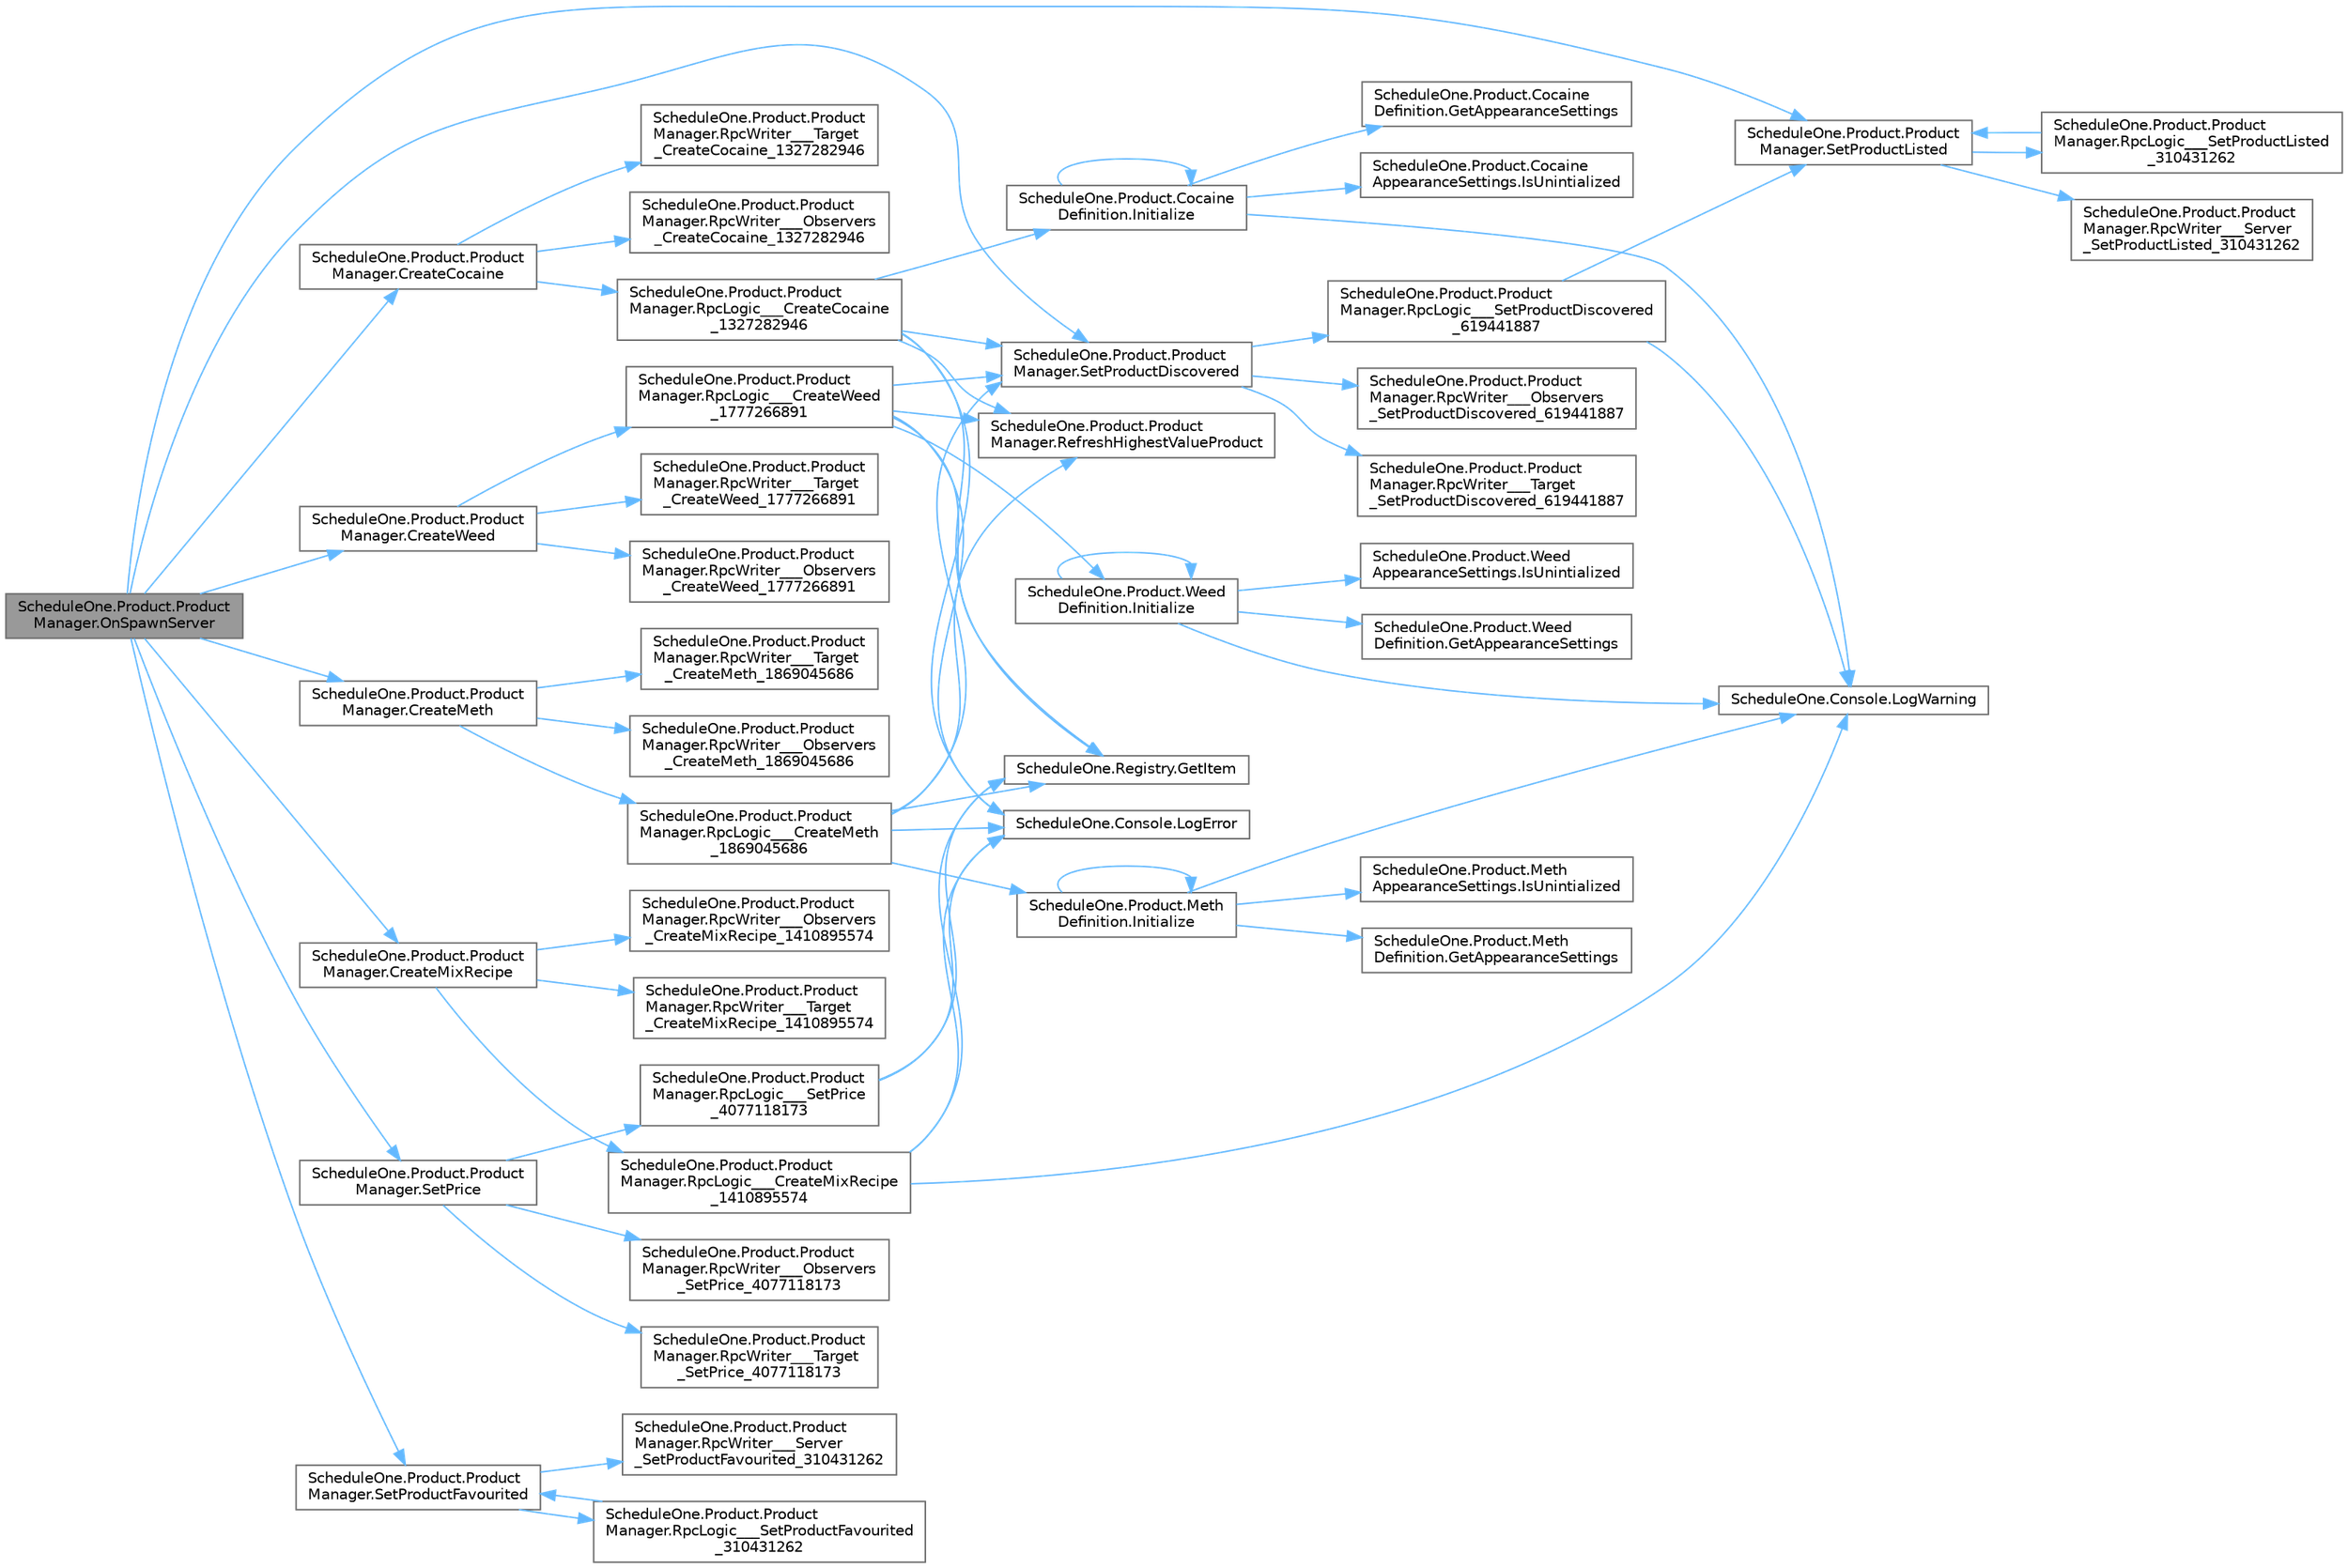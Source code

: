 digraph "ScheduleOne.Product.ProductManager.OnSpawnServer"
{
 // LATEX_PDF_SIZE
  bgcolor="transparent";
  edge [fontname=Helvetica,fontsize=10,labelfontname=Helvetica,labelfontsize=10];
  node [fontname=Helvetica,fontsize=10,shape=box,height=0.2,width=0.4];
  rankdir="LR";
  Node1 [id="Node000001",label="ScheduleOne.Product.Product\lManager.OnSpawnServer",height=0.2,width=0.4,color="gray40", fillcolor="grey60", style="filled", fontcolor="black",tooltip=" "];
  Node1 -> Node2 [id="edge1_Node000001_Node000002",color="steelblue1",style="solid",tooltip=" "];
  Node2 [id="Node000002",label="ScheduleOne.Product.Product\lManager.CreateCocaine",height=0.2,width=0.4,color="grey40", fillcolor="white", style="filled",URL="$class_schedule_one_1_1_product_1_1_product_manager.html#a15a2d0395e47f691931843dbe9b60d3d",tooltip=" "];
  Node2 -> Node3 [id="edge2_Node000002_Node000003",color="steelblue1",style="solid",tooltip=" "];
  Node3 [id="Node000003",label="ScheduleOne.Product.Product\lManager.RpcLogic___CreateCocaine\l_1327282946",height=0.2,width=0.4,color="grey40", fillcolor="white", style="filled",URL="$class_schedule_one_1_1_product_1_1_product_manager.html#ab089b601a928ce7f7f6827823f2548e0",tooltip=" "];
  Node3 -> Node4 [id="edge3_Node000003_Node000004",color="steelblue1",style="solid",tooltip=" "];
  Node4 [id="Node000004",label="ScheduleOne.Registry.GetItem",height=0.2,width=0.4,color="grey40", fillcolor="white", style="filled",URL="$class_schedule_one_1_1_registry.html#ad08d598935d9438bdd2e1884e18de07c",tooltip=" "];
  Node3 -> Node5 [id="edge4_Node000003_Node000005",color="steelblue1",style="solid",tooltip=" "];
  Node5 [id="Node000005",label="ScheduleOne.Product.Cocaine\lDefinition.Initialize",height=0.2,width=0.4,color="grey40", fillcolor="white", style="filled",URL="$class_schedule_one_1_1_product_1_1_cocaine_definition.html#aa39e9c7b933b454e19d156c9bca00a66",tooltip=" "];
  Node5 -> Node6 [id="edge5_Node000005_Node000006",color="steelblue1",style="solid",tooltip=" "];
  Node6 [id="Node000006",label="ScheduleOne.Product.Cocaine\lDefinition.GetAppearanceSettings",height=0.2,width=0.4,color="grey40", fillcolor="white", style="filled",URL="$class_schedule_one_1_1_product_1_1_cocaine_definition.html#a1550ee2c681650701f3fe15ffc4c2d00",tooltip=" "];
  Node5 -> Node5 [id="edge6_Node000005_Node000005",color="steelblue1",style="solid",tooltip=" "];
  Node5 -> Node7 [id="edge7_Node000005_Node000007",color="steelblue1",style="solid",tooltip=" "];
  Node7 [id="Node000007",label="ScheduleOne.Product.Cocaine\lAppearanceSettings.IsUnintialized",height=0.2,width=0.4,color="grey40", fillcolor="white", style="filled",URL="$class_schedule_one_1_1_product_1_1_cocaine_appearance_settings.html#a2548a6cb801a7587604a6cd1bcb43a6a",tooltip=" "];
  Node5 -> Node8 [id="edge8_Node000005_Node000008",color="steelblue1",style="solid",tooltip=" "];
  Node8 [id="Node000008",label="ScheduleOne.Console.LogWarning",height=0.2,width=0.4,color="grey40", fillcolor="white", style="filled",URL="$class_schedule_one_1_1_console.html#a4af4a471d16b1029b44a8121bf41d45c",tooltip=" "];
  Node3 -> Node9 [id="edge9_Node000003_Node000009",color="steelblue1",style="solid",tooltip=" "];
  Node9 [id="Node000009",label="ScheduleOne.Console.LogError",height=0.2,width=0.4,color="grey40", fillcolor="white", style="filled",URL="$class_schedule_one_1_1_console.html#af815c154f3082a5bf25f62c7cc93fad2",tooltip=" "];
  Node3 -> Node10 [id="edge10_Node000003_Node000010",color="steelblue1",style="solid",tooltip=" "];
  Node10 [id="Node000010",label="ScheduleOne.Product.Product\lManager.RefreshHighestValueProduct",height=0.2,width=0.4,color="grey40", fillcolor="white", style="filled",URL="$class_schedule_one_1_1_product_1_1_product_manager.html#a0dbf0dfed035b3c8de986dd709648d79",tooltip=" "];
  Node3 -> Node11 [id="edge11_Node000003_Node000011",color="steelblue1",style="solid",tooltip=" "];
  Node11 [id="Node000011",label="ScheduleOne.Product.Product\lManager.SetProductDiscovered",height=0.2,width=0.4,color="grey40", fillcolor="white", style="filled",URL="$class_schedule_one_1_1_product_1_1_product_manager.html#ada2ad5c912554905e6f88d54e350511b",tooltip=" "];
  Node11 -> Node12 [id="edge12_Node000011_Node000012",color="steelblue1",style="solid",tooltip=" "];
  Node12 [id="Node000012",label="ScheduleOne.Product.Product\lManager.RpcLogic___SetProductDiscovered\l_619441887",height=0.2,width=0.4,color="grey40", fillcolor="white", style="filled",URL="$class_schedule_one_1_1_product_1_1_product_manager.html#a1888e09bab296020209ba8613754abc8",tooltip=" "];
  Node12 -> Node8 [id="edge13_Node000012_Node000008",color="steelblue1",style="solid",tooltip=" "];
  Node12 -> Node13 [id="edge14_Node000012_Node000013",color="steelblue1",style="solid",tooltip=" "];
  Node13 [id="Node000013",label="ScheduleOne.Product.Product\lManager.SetProductListed",height=0.2,width=0.4,color="grey40", fillcolor="white", style="filled",URL="$class_schedule_one_1_1_product_1_1_product_manager.html#ae0ba9ef3e5dff12500335823b54bc706",tooltip=" "];
  Node13 -> Node14 [id="edge15_Node000013_Node000014",color="steelblue1",style="solid",tooltip=" "];
  Node14 [id="Node000014",label="ScheduleOne.Product.Product\lManager.RpcLogic___SetProductListed\l_310431262",height=0.2,width=0.4,color="grey40", fillcolor="white", style="filled",URL="$class_schedule_one_1_1_product_1_1_product_manager.html#af6e5e82521235dcc7a540e191f9c2cf8",tooltip=" "];
  Node14 -> Node13 [id="edge16_Node000014_Node000013",color="steelblue1",style="solid",tooltip=" "];
  Node13 -> Node15 [id="edge17_Node000013_Node000015",color="steelblue1",style="solid",tooltip=" "];
  Node15 [id="Node000015",label="ScheduleOne.Product.Product\lManager.RpcWriter___Server\l_SetProductListed_310431262",height=0.2,width=0.4,color="grey40", fillcolor="white", style="filled",URL="$class_schedule_one_1_1_product_1_1_product_manager.html#af5f6477cd51320e1dc4b479cd9c9bdbe",tooltip=" "];
  Node11 -> Node16 [id="edge18_Node000011_Node000016",color="steelblue1",style="solid",tooltip=" "];
  Node16 [id="Node000016",label="ScheduleOne.Product.Product\lManager.RpcWriter___Observers\l_SetProductDiscovered_619441887",height=0.2,width=0.4,color="grey40", fillcolor="white", style="filled",URL="$class_schedule_one_1_1_product_1_1_product_manager.html#af6e4581f5426d8f064f940693a7651d3",tooltip=" "];
  Node11 -> Node17 [id="edge19_Node000011_Node000017",color="steelblue1",style="solid",tooltip=" "];
  Node17 [id="Node000017",label="ScheduleOne.Product.Product\lManager.RpcWriter___Target\l_SetProductDiscovered_619441887",height=0.2,width=0.4,color="grey40", fillcolor="white", style="filled",URL="$class_schedule_one_1_1_product_1_1_product_manager.html#a1e96096caf197ff2a5e3ab157415a9c1",tooltip=" "];
  Node2 -> Node18 [id="edge20_Node000002_Node000018",color="steelblue1",style="solid",tooltip=" "];
  Node18 [id="Node000018",label="ScheduleOne.Product.Product\lManager.RpcWriter___Observers\l_CreateCocaine_1327282946",height=0.2,width=0.4,color="grey40", fillcolor="white", style="filled",URL="$class_schedule_one_1_1_product_1_1_product_manager.html#a0eb9f595f010696d6b43834d51ebe16b",tooltip=" "];
  Node2 -> Node19 [id="edge21_Node000002_Node000019",color="steelblue1",style="solid",tooltip=" "];
  Node19 [id="Node000019",label="ScheduleOne.Product.Product\lManager.RpcWriter___Target\l_CreateCocaine_1327282946",height=0.2,width=0.4,color="grey40", fillcolor="white", style="filled",URL="$class_schedule_one_1_1_product_1_1_product_manager.html#a5f467eafce57e082471c80220b22946b",tooltip=" "];
  Node1 -> Node20 [id="edge22_Node000001_Node000020",color="steelblue1",style="solid",tooltip=" "];
  Node20 [id="Node000020",label="ScheduleOne.Product.Product\lManager.CreateMeth",height=0.2,width=0.4,color="grey40", fillcolor="white", style="filled",URL="$class_schedule_one_1_1_product_1_1_product_manager.html#ae299012c295b3895c04002e6ab064135",tooltip=" "];
  Node20 -> Node21 [id="edge23_Node000020_Node000021",color="steelblue1",style="solid",tooltip=" "];
  Node21 [id="Node000021",label="ScheduleOne.Product.Product\lManager.RpcLogic___CreateMeth\l_1869045686",height=0.2,width=0.4,color="grey40", fillcolor="white", style="filled",URL="$class_schedule_one_1_1_product_1_1_product_manager.html#aa9a72a696742b29ed72366019dfb9959",tooltip=" "];
  Node21 -> Node4 [id="edge24_Node000021_Node000004",color="steelblue1",style="solid",tooltip=" "];
  Node21 -> Node22 [id="edge25_Node000021_Node000022",color="steelblue1",style="solid",tooltip=" "];
  Node22 [id="Node000022",label="ScheduleOne.Product.Meth\lDefinition.Initialize",height=0.2,width=0.4,color="grey40", fillcolor="white", style="filled",URL="$class_schedule_one_1_1_product_1_1_meth_definition.html#a124428d7cf554fdb036d20ae048e519e",tooltip=" "];
  Node22 -> Node23 [id="edge26_Node000022_Node000023",color="steelblue1",style="solid",tooltip=" "];
  Node23 [id="Node000023",label="ScheduleOne.Product.Meth\lDefinition.GetAppearanceSettings",height=0.2,width=0.4,color="grey40", fillcolor="white", style="filled",URL="$class_schedule_one_1_1_product_1_1_meth_definition.html#a9aa1d980da56c8db6005cd118903313f",tooltip=" "];
  Node22 -> Node22 [id="edge27_Node000022_Node000022",color="steelblue1",style="solid",tooltip=" "];
  Node22 -> Node24 [id="edge28_Node000022_Node000024",color="steelblue1",style="solid",tooltip=" "];
  Node24 [id="Node000024",label="ScheduleOne.Product.Meth\lAppearanceSettings.IsUnintialized",height=0.2,width=0.4,color="grey40", fillcolor="white", style="filled",URL="$class_schedule_one_1_1_product_1_1_meth_appearance_settings.html#a9e2cfd5164f57a1d110bd6770ca678af",tooltip=" "];
  Node22 -> Node8 [id="edge29_Node000022_Node000008",color="steelblue1",style="solid",tooltip=" "];
  Node21 -> Node9 [id="edge30_Node000021_Node000009",color="steelblue1",style="solid",tooltip=" "];
  Node21 -> Node10 [id="edge31_Node000021_Node000010",color="steelblue1",style="solid",tooltip=" "];
  Node21 -> Node11 [id="edge32_Node000021_Node000011",color="steelblue1",style="solid",tooltip=" "];
  Node20 -> Node25 [id="edge33_Node000020_Node000025",color="steelblue1",style="solid",tooltip=" "];
  Node25 [id="Node000025",label="ScheduleOne.Product.Product\lManager.RpcWriter___Observers\l_CreateMeth_1869045686",height=0.2,width=0.4,color="grey40", fillcolor="white", style="filled",URL="$class_schedule_one_1_1_product_1_1_product_manager.html#a1d35bd176024f727efbf0e4245708b7b",tooltip=" "];
  Node20 -> Node26 [id="edge34_Node000020_Node000026",color="steelblue1",style="solid",tooltip=" "];
  Node26 [id="Node000026",label="ScheduleOne.Product.Product\lManager.RpcWriter___Target\l_CreateMeth_1869045686",height=0.2,width=0.4,color="grey40", fillcolor="white", style="filled",URL="$class_schedule_one_1_1_product_1_1_product_manager.html#a61f962164650e0b89f93c9585df62463",tooltip=" "];
  Node1 -> Node27 [id="edge35_Node000001_Node000027",color="steelblue1",style="solid",tooltip=" "];
  Node27 [id="Node000027",label="ScheduleOne.Product.Product\lManager.CreateMixRecipe",height=0.2,width=0.4,color="grey40", fillcolor="white", style="filled",URL="$class_schedule_one_1_1_product_1_1_product_manager.html#a243bd1b5426bd40c882c0adcdfff414d",tooltip=" "];
  Node27 -> Node28 [id="edge36_Node000027_Node000028",color="steelblue1",style="solid",tooltip=" "];
  Node28 [id="Node000028",label="ScheduleOne.Product.Product\lManager.RpcLogic___CreateMixRecipe\l_1410895574",height=0.2,width=0.4,color="grey40", fillcolor="white", style="filled",URL="$class_schedule_one_1_1_product_1_1_product_manager.html#a821e235e2cc5f36c492d698728c6df0d",tooltip=" "];
  Node28 -> Node4 [id="edge37_Node000028_Node000004",color="steelblue1",style="solid",tooltip=" "];
  Node28 -> Node9 [id="edge38_Node000028_Node000009",color="steelblue1",style="solid",tooltip=" "];
  Node28 -> Node8 [id="edge39_Node000028_Node000008",color="steelblue1",style="solid",tooltip=" "];
  Node27 -> Node29 [id="edge40_Node000027_Node000029",color="steelblue1",style="solid",tooltip=" "];
  Node29 [id="Node000029",label="ScheduleOne.Product.Product\lManager.RpcWriter___Observers\l_CreateMixRecipe_1410895574",height=0.2,width=0.4,color="grey40", fillcolor="white", style="filled",URL="$class_schedule_one_1_1_product_1_1_product_manager.html#a6e5dd926b23d1ae7d711e55e7b47eb57",tooltip=" "];
  Node27 -> Node30 [id="edge41_Node000027_Node000030",color="steelblue1",style="solid",tooltip=" "];
  Node30 [id="Node000030",label="ScheduleOne.Product.Product\lManager.RpcWriter___Target\l_CreateMixRecipe_1410895574",height=0.2,width=0.4,color="grey40", fillcolor="white", style="filled",URL="$class_schedule_one_1_1_product_1_1_product_manager.html#a996e545eea14eb74f2cf4a3e91d5ca8b",tooltip=" "];
  Node1 -> Node31 [id="edge42_Node000001_Node000031",color="steelblue1",style="solid",tooltip=" "];
  Node31 [id="Node000031",label="ScheduleOne.Product.Product\lManager.CreateWeed",height=0.2,width=0.4,color="grey40", fillcolor="white", style="filled",URL="$class_schedule_one_1_1_product_1_1_product_manager.html#a398e67d82ba31afc72be73e230459d3a",tooltip=" "];
  Node31 -> Node32 [id="edge43_Node000031_Node000032",color="steelblue1",style="solid",tooltip=" "];
  Node32 [id="Node000032",label="ScheduleOne.Product.Product\lManager.RpcLogic___CreateWeed\l_1777266891",height=0.2,width=0.4,color="grey40", fillcolor="white", style="filled",URL="$class_schedule_one_1_1_product_1_1_product_manager.html#ab34588d69b33e5e972cd30cbca36b355",tooltip=" "];
  Node32 -> Node4 [id="edge44_Node000032_Node000004",color="steelblue1",style="solid",tooltip=" "];
  Node32 -> Node33 [id="edge45_Node000032_Node000033",color="steelblue1",style="solid",tooltip=" "];
  Node33 [id="Node000033",label="ScheduleOne.Product.Weed\lDefinition.Initialize",height=0.2,width=0.4,color="grey40", fillcolor="white", style="filled",URL="$class_schedule_one_1_1_product_1_1_weed_definition.html#af3d5c1fb0db9f7f75b329bebe6042441",tooltip=" "];
  Node33 -> Node34 [id="edge46_Node000033_Node000034",color="steelblue1",style="solid",tooltip=" "];
  Node34 [id="Node000034",label="ScheduleOne.Product.Weed\lDefinition.GetAppearanceSettings",height=0.2,width=0.4,color="grey40", fillcolor="white", style="filled",URL="$class_schedule_one_1_1_product_1_1_weed_definition.html#a4e19ee9f9c99dd49ea84c0bde359dc0c",tooltip=" "];
  Node33 -> Node33 [id="edge47_Node000033_Node000033",color="steelblue1",style="solid",tooltip=" "];
  Node33 -> Node35 [id="edge48_Node000033_Node000035",color="steelblue1",style="solid",tooltip=" "];
  Node35 [id="Node000035",label="ScheduleOne.Product.Weed\lAppearanceSettings.IsUnintialized",height=0.2,width=0.4,color="grey40", fillcolor="white", style="filled",URL="$class_schedule_one_1_1_product_1_1_weed_appearance_settings.html#a4309b326d379363f9a942a343ee0d47d",tooltip=" "];
  Node33 -> Node8 [id="edge49_Node000033_Node000008",color="steelblue1",style="solid",tooltip=" "];
  Node32 -> Node9 [id="edge50_Node000032_Node000009",color="steelblue1",style="solid",tooltip=" "];
  Node32 -> Node10 [id="edge51_Node000032_Node000010",color="steelblue1",style="solid",tooltip=" "];
  Node32 -> Node11 [id="edge52_Node000032_Node000011",color="steelblue1",style="solid",tooltip=" "];
  Node31 -> Node36 [id="edge53_Node000031_Node000036",color="steelblue1",style="solid",tooltip=" "];
  Node36 [id="Node000036",label="ScheduleOne.Product.Product\lManager.RpcWriter___Observers\l_CreateWeed_1777266891",height=0.2,width=0.4,color="grey40", fillcolor="white", style="filled",URL="$class_schedule_one_1_1_product_1_1_product_manager.html#ab2327e6e5984dd05e8e5810aeaa751bb",tooltip=" "];
  Node31 -> Node37 [id="edge54_Node000031_Node000037",color="steelblue1",style="solid",tooltip=" "];
  Node37 [id="Node000037",label="ScheduleOne.Product.Product\lManager.RpcWriter___Target\l_CreateWeed_1777266891",height=0.2,width=0.4,color="grey40", fillcolor="white", style="filled",URL="$class_schedule_one_1_1_product_1_1_product_manager.html#a4da81afea360a962c48320a439758369",tooltip=" "];
  Node1 -> Node38 [id="edge55_Node000001_Node000038",color="steelblue1",style="solid",tooltip=" "];
  Node38 [id="Node000038",label="ScheduleOne.Product.Product\lManager.SetPrice",height=0.2,width=0.4,color="grey40", fillcolor="white", style="filled",URL="$class_schedule_one_1_1_product_1_1_product_manager.html#a1a954a3af23a29ee6f3727992d87fdd3",tooltip=" "];
  Node38 -> Node39 [id="edge56_Node000038_Node000039",color="steelblue1",style="solid",tooltip=" "];
  Node39 [id="Node000039",label="ScheduleOne.Product.Product\lManager.RpcLogic___SetPrice\l_4077118173",height=0.2,width=0.4,color="grey40", fillcolor="white", style="filled",URL="$class_schedule_one_1_1_product_1_1_product_manager.html#ac7d3557103670901ec0a5d3e3d5d0c8d",tooltip=" "];
  Node39 -> Node4 [id="edge57_Node000039_Node000004",color="steelblue1",style="solid",tooltip=" "];
  Node39 -> Node9 [id="edge58_Node000039_Node000009",color="steelblue1",style="solid",tooltip=" "];
  Node38 -> Node40 [id="edge59_Node000038_Node000040",color="steelblue1",style="solid",tooltip=" "];
  Node40 [id="Node000040",label="ScheduleOne.Product.Product\lManager.RpcWriter___Observers\l_SetPrice_4077118173",height=0.2,width=0.4,color="grey40", fillcolor="white", style="filled",URL="$class_schedule_one_1_1_product_1_1_product_manager.html#a19defc6f7bbd4cf2732a9420af605a27",tooltip=" "];
  Node38 -> Node41 [id="edge60_Node000038_Node000041",color="steelblue1",style="solid",tooltip=" "];
  Node41 [id="Node000041",label="ScheduleOne.Product.Product\lManager.RpcWriter___Target\l_SetPrice_4077118173",height=0.2,width=0.4,color="grey40", fillcolor="white", style="filled",URL="$class_schedule_one_1_1_product_1_1_product_manager.html#af34d46a7ea2c54a973447d32fc35284a",tooltip=" "];
  Node1 -> Node11 [id="edge61_Node000001_Node000011",color="steelblue1",style="solid",tooltip=" "];
  Node1 -> Node42 [id="edge62_Node000001_Node000042",color="steelblue1",style="solid",tooltip=" "];
  Node42 [id="Node000042",label="ScheduleOne.Product.Product\lManager.SetProductFavourited",height=0.2,width=0.4,color="grey40", fillcolor="white", style="filled",URL="$class_schedule_one_1_1_product_1_1_product_manager.html#ab95f1c2aa4890fc1dded3afcf2880e62",tooltip=" "];
  Node42 -> Node43 [id="edge63_Node000042_Node000043",color="steelblue1",style="solid",tooltip=" "];
  Node43 [id="Node000043",label="ScheduleOne.Product.Product\lManager.RpcLogic___SetProductFavourited\l_310431262",height=0.2,width=0.4,color="grey40", fillcolor="white", style="filled",URL="$class_schedule_one_1_1_product_1_1_product_manager.html#a23e6568fba89a30b090cfafaf7616de3",tooltip=" "];
  Node43 -> Node42 [id="edge64_Node000043_Node000042",color="steelblue1",style="solid",tooltip=" "];
  Node42 -> Node44 [id="edge65_Node000042_Node000044",color="steelblue1",style="solid",tooltip=" "];
  Node44 [id="Node000044",label="ScheduleOne.Product.Product\lManager.RpcWriter___Server\l_SetProductFavourited_310431262",height=0.2,width=0.4,color="grey40", fillcolor="white", style="filled",URL="$class_schedule_one_1_1_product_1_1_product_manager.html#a186d2f981af94f34465819b7a4dea58b",tooltip=" "];
  Node1 -> Node13 [id="edge66_Node000001_Node000013",color="steelblue1",style="solid",tooltip=" "];
}
